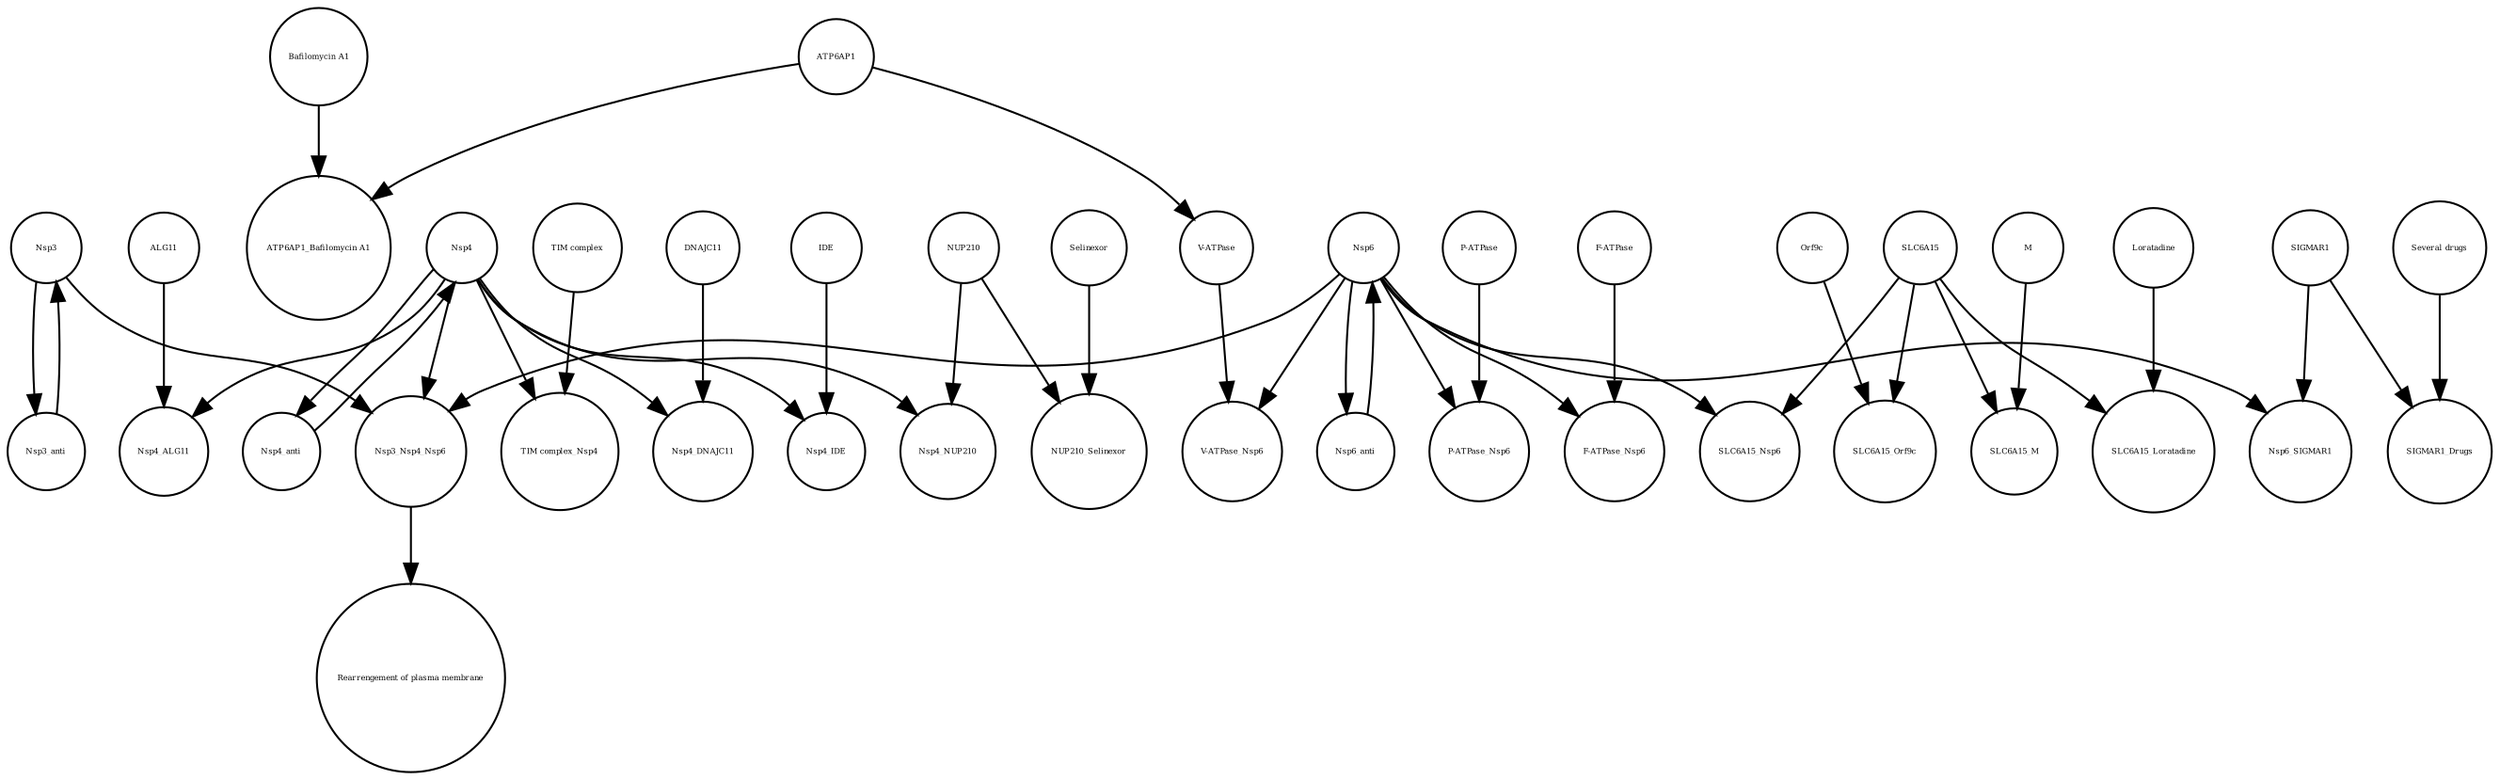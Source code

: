 strict digraph  {
"F-ATPase_Nsp6" [annotation="", bipartite=0, cls=complex, fontsize=4, label="F-ATPase_Nsp6", shape=circle];
Nsp3_anti [annotation="", bipartite=0, cls="nucleic acid feature", fontsize=4, label=Nsp3_anti, shape=circle];
"TIM complex" [annotation="", bipartite=0, cls=complex, fontsize=4, label="TIM complex", shape=circle];
"V-ATPase_Nsp6" [annotation="", bipartite=0, cls=complex, fontsize=4, label="V-ATPase_Nsp6", shape=circle];
SLC6A15_Orf9c [annotation="", bipartite=0, cls=complex, fontsize=4, label=SLC6A15_Orf9c, shape=circle];
ALG11 [annotation="", bipartite=0, cls=macromolecule, fontsize=4, label=ALG11, shape=circle];
Nsp3 [annotation="", bipartite=0, cls=macromolecule, fontsize=4, label=Nsp3, shape=circle];
"V-ATPase" [annotation="", bipartite=0, cls=complex, fontsize=4, label="V-ATPase", shape=circle];
Nsp4 [annotation="", bipartite=0, cls=macromolecule, fontsize=4, label=Nsp4, shape=circle];
Nsp3_Nsp4_Nsp6 [annotation="", bipartite=0, cls=complex, fontsize=4, label=Nsp3_Nsp4_Nsp6, shape=circle];
Nsp6 [annotation="", bipartite=0, cls=macromolecule, fontsize=4, label=Nsp6, shape=circle];
SLC6A15_M [annotation="", bipartite=0, cls=complex, fontsize=4, label=SLC6A15_M, shape=circle];
Nsp6_anti [annotation="", bipartite=0, cls="nucleic acid feature", fontsize=4, label=Nsp6_anti, shape=circle];
SIGMAR1_Drugs [annotation="", bipartite=0, cls=complex, fontsize=4, label=SIGMAR1_Drugs, shape=circle];
SLC6A15_Nsp6 [annotation="", bipartite=0, cls=complex, fontsize=4, label=SLC6A15_Nsp6, shape=circle];
SIGMAR1 [annotation="", bipartite=0, cls=macromolecule, fontsize=4, label=SIGMAR1, shape=circle];
NUP210_Selinexor [annotation="", bipartite=0, cls=complex, fontsize=4, label=NUP210_Selinexor, shape=circle];
"Several drugs" [annotation="", bipartite=0, cls="simple chemical", fontsize=4, label="Several drugs", shape=circle];
ATP6AP1 [annotation="", bipartite=0, cls=macromolecule, fontsize=4, label=ATP6AP1, shape=circle];
Nsp4_ALG11 [annotation="", bipartite=0, cls=complex, fontsize=4, label=Nsp4_ALG11, shape=circle];
IDE [annotation="", bipartite=0, cls=macromolecule, fontsize=4, label=IDE, shape=circle];
Loratadine [annotation="", bipartite=0, cls="simple chemical", fontsize=4, label=Loratadine, shape=circle];
Nsp4_anti [annotation="", bipartite=0, cls="nucleic acid feature", fontsize=4, label=Nsp4_anti, shape=circle];
"Bafilomycin A1" [annotation="", bipartite=0, cls="simple chemical", fontsize=4, label="Bafilomycin A1", shape=circle];
NUP210 [annotation="", bipartite=0, cls=macromolecule, fontsize=4, label=NUP210, shape=circle];
"P-ATPase" [annotation="", bipartite=0, cls=complex, fontsize=4, label="P-ATPase", shape=circle];
M [annotation="", bipartite=0, cls=macromolecule, fontsize=4, label=M, shape=circle];
Nsp4_NUP210 [annotation="", bipartite=0, cls=complex, fontsize=4, label=Nsp4_NUP210, shape=circle];
Nsp6_SIGMAR1 [annotation="", bipartite=0, cls=complex, fontsize=4, label=Nsp6_SIGMAR1, shape=circle];
"F-ATPase" [annotation="", bipartite=0, cls=complex, fontsize=4, label="F-ATPase", shape=circle];
Selinexor [annotation="", bipartite=0, cls="simple chemical", fontsize=4, label=Selinexor, shape=circle];
Orf9c [annotation="", bipartite=0, cls=macromolecule, fontsize=4, label=Orf9c, shape=circle];
"P-ATPase_Nsp6" [annotation="", bipartite=0, cls=complex, fontsize=4, label="P-ATPase_Nsp6", shape=circle];
DNAJC11 [annotation="", bipartite=0, cls=macromolecule, fontsize=4, label=DNAJC11, shape=circle];
SLC6A15 [annotation="", bipartite=0, cls=macromolecule, fontsize=4, label=SLC6A15, shape=circle];
"TIM complex_Nsp4" [annotation="", bipartite=0, cls=complex, fontsize=4, label="TIM complex_Nsp4", shape=circle];
"ATP6AP1_Bafilomycin A1" [annotation="", bipartite=0, cls=complex, fontsize=4, label="ATP6AP1_Bafilomycin A1", shape=circle];
SLC6A15_Loratadine [annotation="", bipartite=0, cls=complex, fontsize=4, label=SLC6A15_Loratadine, shape=circle];
Nsp4_DNAJC11 [annotation="", bipartite=0, cls=complex, fontsize=4, label=Nsp4_DNAJC11, shape=circle];
Nsp4_IDE [annotation="", bipartite=0, cls=complex, fontsize=4, label=Nsp4_IDE, shape=circle];
"Rearrengement of plasma membrane" [annotation="", bipartite=0, cls=phenotype, fontsize=4, label="Rearrengement of plasma membrane", shape=circle];
Nsp3_anti -> Nsp3  [annotation="", interaction_type=production];
"TIM complex" -> "TIM complex_Nsp4"  [annotation="", interaction_type=production];
ALG11 -> Nsp4_ALG11  [annotation="", interaction_type=production];
Nsp3 -> Nsp3_anti  [annotation="", interaction_type=production];
Nsp3 -> Nsp3_Nsp4_Nsp6  [annotation="", interaction_type=production];
"V-ATPase" -> "V-ATPase_Nsp6"  [annotation="", interaction_type=production];
Nsp4 -> Nsp4_anti  [annotation="", interaction_type=production];
Nsp4 -> Nsp4_ALG11  [annotation="", interaction_type=production];
Nsp4 -> "TIM complex_Nsp4"  [annotation="", interaction_type=production];
Nsp4 -> Nsp4_IDE  [annotation="", interaction_type=production];
Nsp4 -> Nsp3_Nsp4_Nsp6  [annotation="", interaction_type=production];
Nsp4 -> Nsp4_DNAJC11  [annotation="", interaction_type=production];
Nsp4 -> Nsp4_NUP210  [annotation="", interaction_type=production];
Nsp3_Nsp4_Nsp6 -> "Rearrengement of plasma membrane"  [annotation="", interaction_type=production];
Nsp6 -> SLC6A15_Nsp6  [annotation="", interaction_type=production];
Nsp6 -> Nsp6_anti  [annotation="", interaction_type=production];
Nsp6 -> "F-ATPase_Nsp6"  [annotation="", interaction_type=production];
Nsp6 -> Nsp6_SIGMAR1  [annotation="", interaction_type=production];
Nsp6 -> "V-ATPase_Nsp6"  [annotation="", interaction_type=production];
Nsp6 -> Nsp3_Nsp4_Nsp6  [annotation="", interaction_type=production];
Nsp6 -> "P-ATPase_Nsp6"  [annotation="", interaction_type=production];
Nsp6_anti -> Nsp6  [annotation="", interaction_type=production];
SIGMAR1 -> Nsp6_SIGMAR1  [annotation="", interaction_type=production];
SIGMAR1 -> SIGMAR1_Drugs  [annotation="", interaction_type=production];
"Several drugs" -> SIGMAR1_Drugs  [annotation="", interaction_type=production];
ATP6AP1 -> "V-ATPase"  [annotation="", interaction_type=production];
ATP6AP1 -> "ATP6AP1_Bafilomycin A1"  [annotation="", interaction_type=production];
IDE -> Nsp4_IDE  [annotation="", interaction_type=production];
Loratadine -> SLC6A15_Loratadine  [annotation="", interaction_type=production];
Nsp4_anti -> Nsp4  [annotation="", interaction_type=production];
"Bafilomycin A1" -> "ATP6AP1_Bafilomycin A1"  [annotation="", interaction_type=production];
NUP210 -> NUP210_Selinexor  [annotation="", interaction_type=production];
NUP210 -> Nsp4_NUP210  [annotation="", interaction_type=production];
"P-ATPase" -> "P-ATPase_Nsp6"  [annotation="", interaction_type=production];
M -> SLC6A15_M  [annotation="", interaction_type=production];
"F-ATPase" -> "F-ATPase_Nsp6"  [annotation="", interaction_type=production];
Selinexor -> NUP210_Selinexor  [annotation="", interaction_type=production];
Orf9c -> SLC6A15_Orf9c  [annotation="", interaction_type=production];
DNAJC11 -> Nsp4_DNAJC11  [annotation="", interaction_type=production];
SLC6A15 -> SLC6A15_Orf9c  [annotation="", interaction_type=production];
SLC6A15 -> SLC6A15_M  [annotation="", interaction_type=production];
SLC6A15 -> SLC6A15_Loratadine  [annotation="", interaction_type=production];
SLC6A15 -> SLC6A15_Nsp6  [annotation="", interaction_type=production];
}
